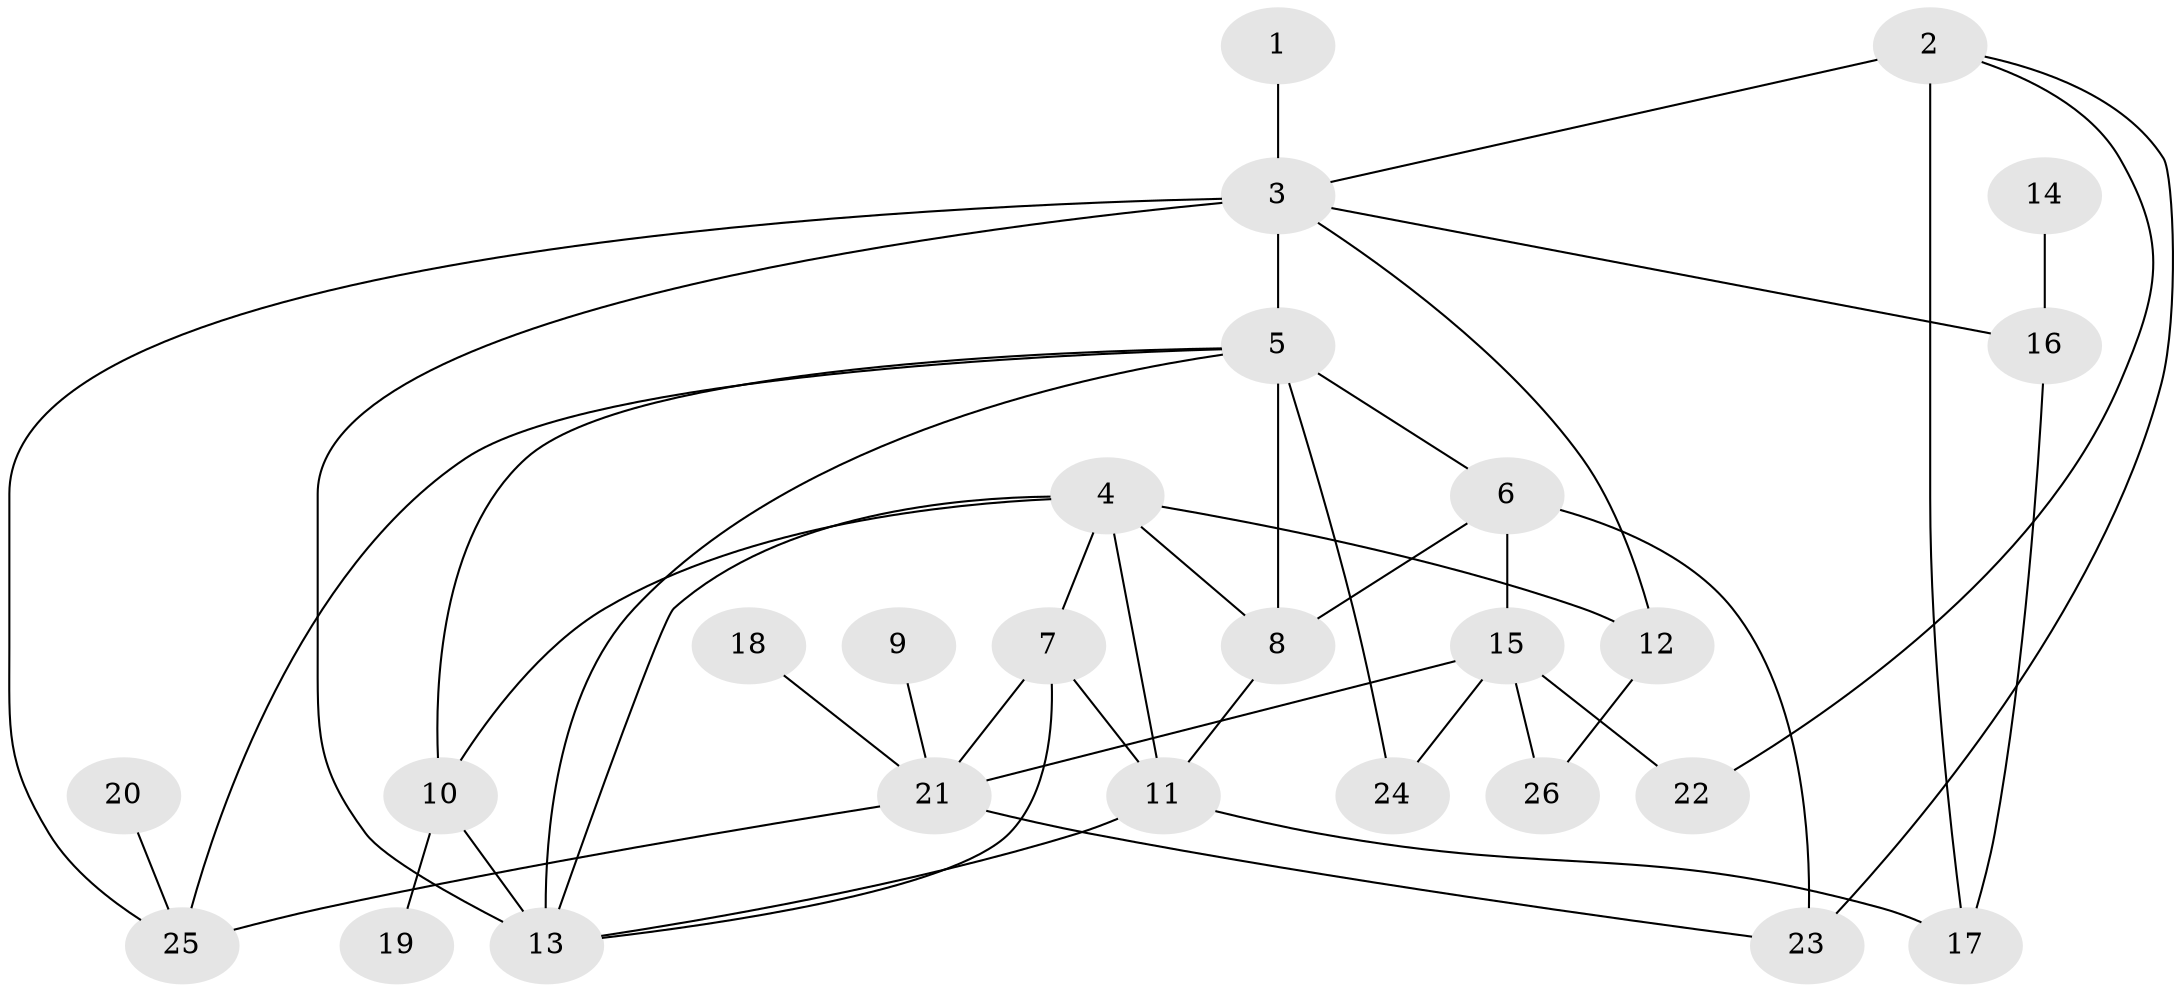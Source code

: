 // original degree distribution, {1: 0.11538461538461539, 3: 0.28846153846153844, 6: 0.07692307692307693, 2: 0.28846153846153844, 5: 0.07692307692307693, 4: 0.1346153846153846, 7: 0.019230769230769232}
// Generated by graph-tools (version 1.1) at 2025/33/03/09/25 02:33:47]
// undirected, 26 vertices, 45 edges
graph export_dot {
graph [start="1"]
  node [color=gray90,style=filled];
  1;
  2;
  3;
  4;
  5;
  6;
  7;
  8;
  9;
  10;
  11;
  12;
  13;
  14;
  15;
  16;
  17;
  18;
  19;
  20;
  21;
  22;
  23;
  24;
  25;
  26;
  1 -- 3 [weight=1.0];
  2 -- 3 [weight=1.0];
  2 -- 17 [weight=2.0];
  2 -- 22 [weight=1.0];
  2 -- 23 [weight=1.0];
  3 -- 5 [weight=2.0];
  3 -- 12 [weight=1.0];
  3 -- 13 [weight=2.0];
  3 -- 16 [weight=1.0];
  3 -- 25 [weight=1.0];
  4 -- 7 [weight=1.0];
  4 -- 8 [weight=1.0];
  4 -- 10 [weight=1.0];
  4 -- 11 [weight=1.0];
  4 -- 12 [weight=1.0];
  4 -- 13 [weight=1.0];
  5 -- 6 [weight=2.0];
  5 -- 8 [weight=1.0];
  5 -- 10 [weight=1.0];
  5 -- 13 [weight=1.0];
  5 -- 24 [weight=1.0];
  5 -- 25 [weight=1.0];
  6 -- 8 [weight=1.0];
  6 -- 15 [weight=1.0];
  6 -- 23 [weight=1.0];
  7 -- 11 [weight=2.0];
  7 -- 13 [weight=1.0];
  7 -- 21 [weight=2.0];
  8 -- 11 [weight=1.0];
  9 -- 21 [weight=1.0];
  10 -- 13 [weight=3.0];
  10 -- 19 [weight=1.0];
  11 -- 13 [weight=1.0];
  11 -- 17 [weight=1.0];
  12 -- 26 [weight=1.0];
  14 -- 16 [weight=1.0];
  15 -- 21 [weight=1.0];
  15 -- 22 [weight=1.0];
  15 -- 24 [weight=1.0];
  15 -- 26 [weight=1.0];
  16 -- 17 [weight=1.0];
  18 -- 21 [weight=1.0];
  20 -- 25 [weight=1.0];
  21 -- 23 [weight=1.0];
  21 -- 25 [weight=1.0];
}
